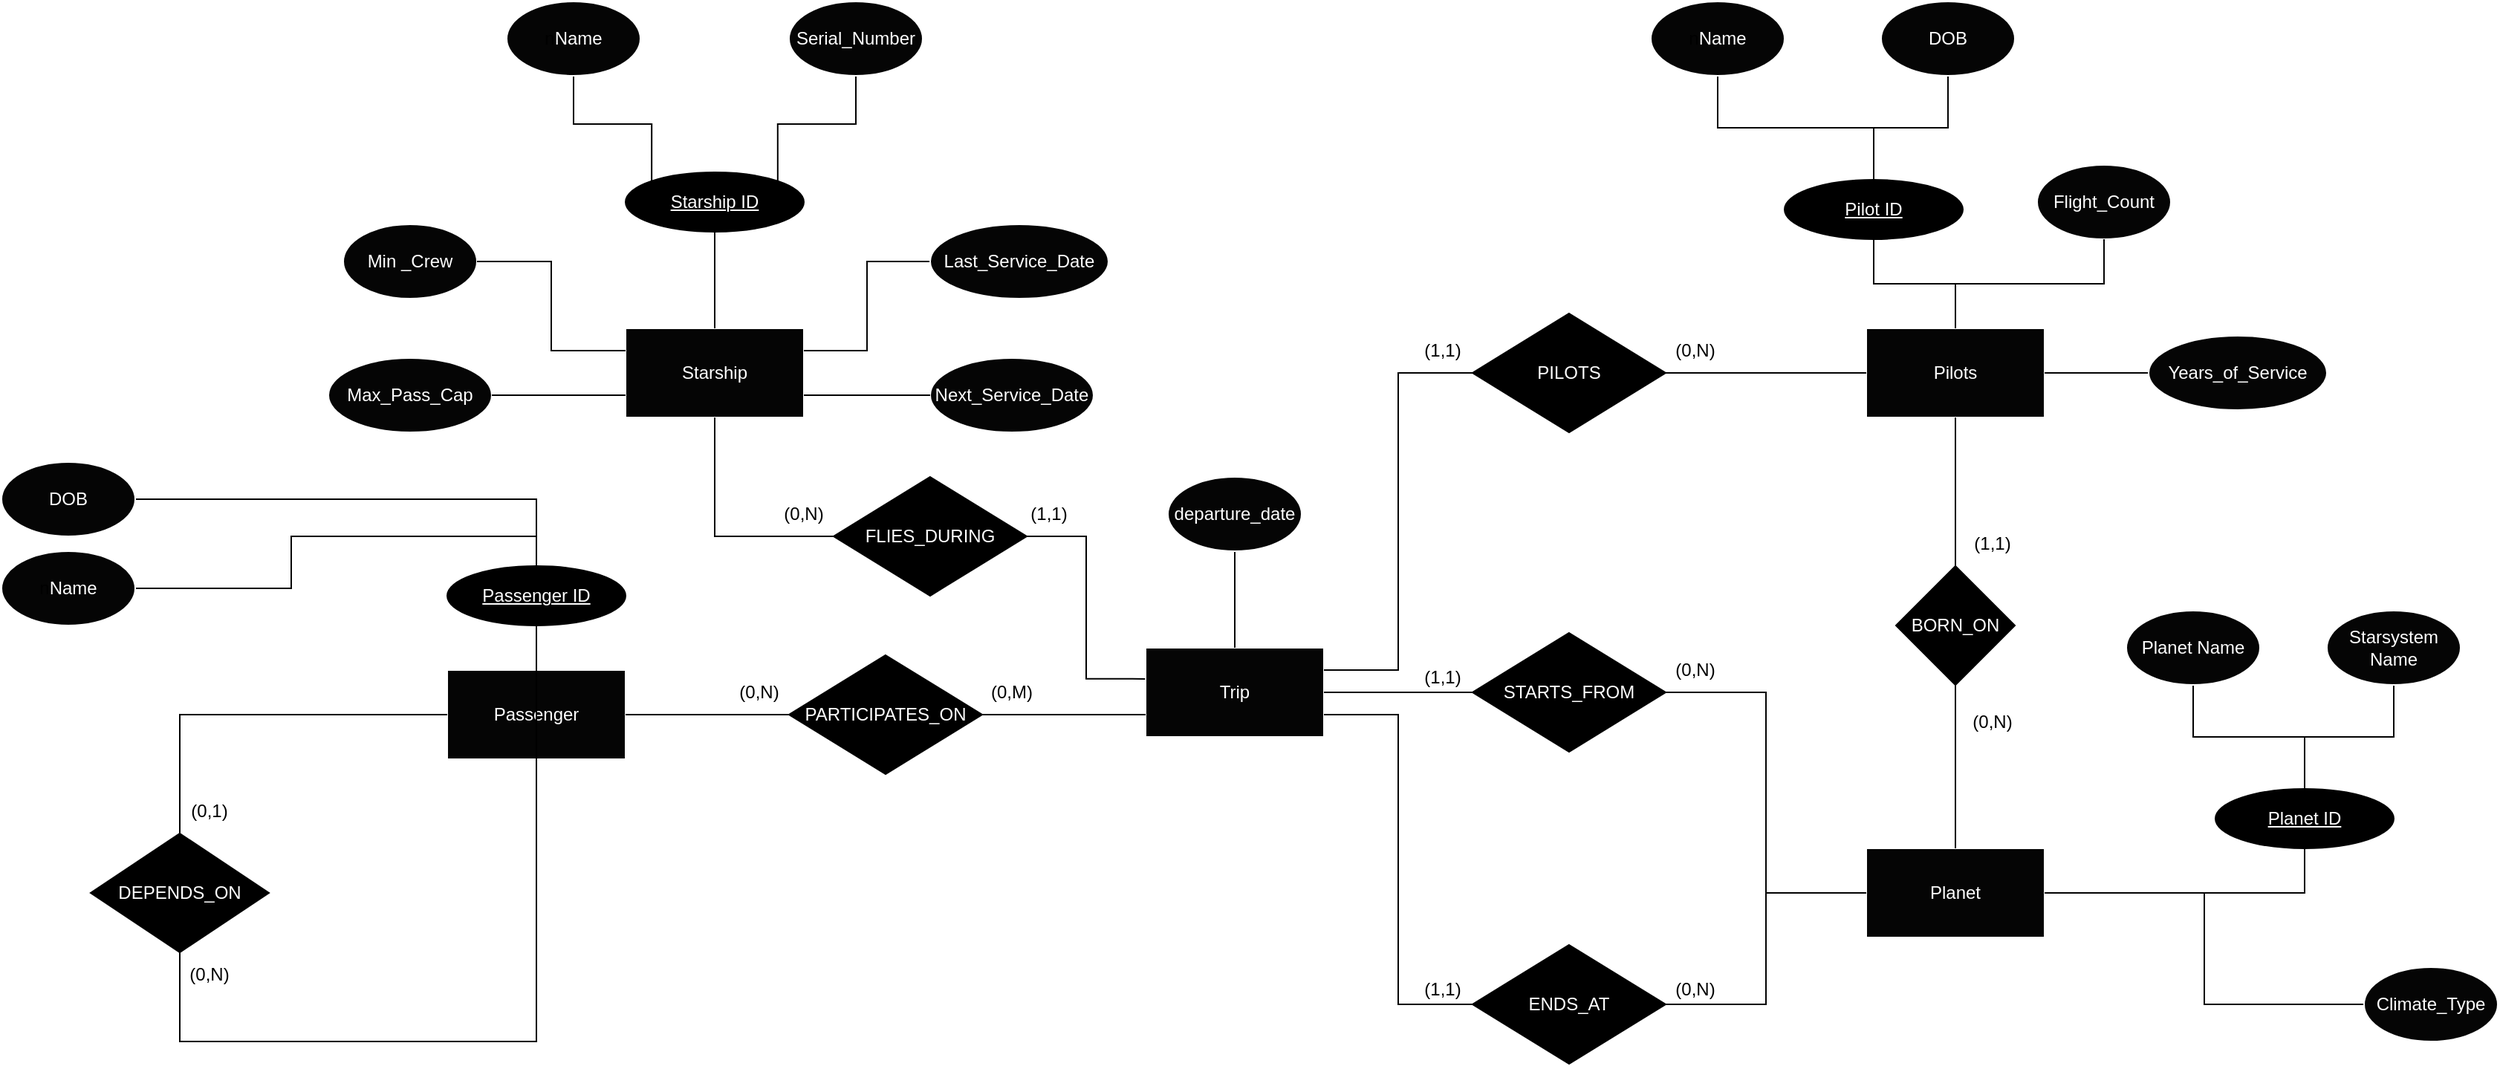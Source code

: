<mxfile version="24.0.1" type="device">
  <diagram name="Page-1" id="fY6mABfYcO_denqcblla">
    <mxGraphModel dx="2441" dy="2459" grid="1" gridSize="10" guides="1" tooltips="1" connect="1" arrows="1" fold="1" page="1" pageScale="1" pageWidth="850" pageHeight="1100" math="0" shadow="0">
      <root>
        <mxCell id="0" />
        <mxCell id="1" parent="0" />
        <mxCell id="xwD3dEw4EKFnF7i4BE73-2" value="&lt;font color=&quot;#ffffff&quot;&gt;Starship&lt;/font&gt;" style="rounded=0;whiteSpace=wrap;html=1;strokeColor=#FFFFFF;fillColor=#050505;" parent="1" vertex="1">
          <mxGeometry x="70" y="120" width="120" height="60" as="geometry" />
        </mxCell>
        <mxCell id="xwD3dEw4EKFnF7i4BE73-6" value="&lt;font color=&quot;#ffffff&quot;&gt;Pilots&lt;/font&gt;" style="rounded=0;whiteSpace=wrap;html=1;strokeColor=#FFFFFF;fillColor=#050505;" parent="1" vertex="1">
          <mxGeometry x="905" y="120" width="120" height="60" as="geometry" />
        </mxCell>
        <mxCell id="xwD3dEw4EKFnF7i4BE73-7" value="&lt;font color=&quot;#ffffff&quot;&gt;Passenger&lt;/font&gt;" style="rounded=0;whiteSpace=wrap;html=1;strokeColor=#FFFFFF;fillColor=#050505;" parent="1" vertex="1">
          <mxGeometry x="-50" y="350" width="120" height="60" as="geometry" />
        </mxCell>
        <mxCell id="xwD3dEw4EKFnF7i4BE73-71" style="edgeStyle=orthogonalEdgeStyle;rounded=0;orthogonalLoop=1;jettySize=auto;html=1;strokeColor=default;align=center;verticalAlign=middle;fontFamily=Helvetica;fontSize=12;fontColor=default;labelBackgroundColor=default;startArrow=none;startFill=0;endArrow=none;endFill=0;entryX=0.5;entryY=1;entryDx=0;entryDy=0;" parent="1" source="xwD3dEw4EKFnF7i4BE73-8" target="_8YY1q-5WaHhXl3wNHEv-16" edge="1">
          <mxGeometry relative="1" as="geometry">
            <mxPoint x="1190" y="480" as="targetPoint" />
          </mxGeometry>
        </mxCell>
        <mxCell id="xwD3dEw4EKFnF7i4BE73-8" value="&lt;font color=&quot;#ffffff&quot;&gt;Planet&lt;/font&gt;" style="rounded=0;whiteSpace=wrap;html=1;strokeColor=#FFFFFF;fillColor=#050505;" parent="1" vertex="1">
          <mxGeometry x="905" y="470" width="120" height="60" as="geometry" />
        </mxCell>
        <mxCell id="xwD3dEw4EKFnF7i4BE73-9" value="&lt;font color=&quot;#ffffff&quot;&gt;&lt;span style=&quot;caret-color: rgb(255, 255, 255);&quot;&gt;Trip&lt;/span&gt;&lt;/font&gt;" style="rounded=0;whiteSpace=wrap;html=1;strokeColor=#FFFFFF;fillColor=#050505;" parent="1" vertex="1">
          <mxGeometry x="420" y="335" width="120" height="60" as="geometry" />
        </mxCell>
        <mxCell id="xwD3dEw4EKFnF7i4BE73-21" style="edgeStyle=orthogonalEdgeStyle;rounded=0;orthogonalLoop=1;jettySize=auto;html=1;strokeColor=default;align=center;verticalAlign=middle;fontFamily=Helvetica;fontSize=12;fontColor=default;labelBackgroundColor=default;startArrow=none;startFill=0;endArrow=none;endFill=0;exitX=0.5;exitY=1;exitDx=0;exitDy=0;entryX=0;entryY=0;entryDx=0;entryDy=0;" parent="1" source="xwD3dEw4EKFnF7i4BE73-14" target="_8YY1q-5WaHhXl3wNHEv-3" edge="1">
          <mxGeometry relative="1" as="geometry">
            <mxPoint x="60" y="-30" as="sourcePoint" />
            <mxPoint x="90" y="45" as="targetPoint" />
          </mxGeometry>
        </mxCell>
        <mxCell id="xwD3dEw4EKFnF7i4BE73-14" value="n&lt;font color=&quot;#ffffff&quot;&gt;Name&lt;/font&gt;" style="ellipse;whiteSpace=wrap;html=1;rounded=0;strokeColor=#FFFFFF;align=center;verticalAlign=middle;fontFamily=Helvetica;fontSize=12;fontColor=default;fillColor=#050505;" parent="1" vertex="1">
          <mxGeometry x="-10" y="-100" width="90" height="50" as="geometry" />
        </mxCell>
        <mxCell id="xwD3dEw4EKFnF7i4BE73-20" style="edgeStyle=orthogonalEdgeStyle;rounded=0;orthogonalLoop=1;jettySize=auto;html=1;exitX=0.5;exitY=1;exitDx=0;exitDy=0;entryX=1;entryY=0;entryDx=0;entryDy=0;fontFamily=Helvetica;fontSize=12;fontColor=default;startArrow=none;startFill=0;endArrow=none;endFill=0;" parent="1" source="xwD3dEw4EKFnF7i4BE73-15" target="_8YY1q-5WaHhXl3wNHEv-3" edge="1">
          <mxGeometry relative="1" as="geometry">
            <mxPoint x="90" y="-10" as="targetPoint" />
          </mxGeometry>
        </mxCell>
        <mxCell id="xwD3dEw4EKFnF7i4BE73-15" value="&lt;font color=&quot;#ffffff&quot;&gt;Serial_Number&lt;/font&gt;" style="ellipse;whiteSpace=wrap;html=1;rounded=0;strokeColor=#FFFFFF;align=center;verticalAlign=middle;fontFamily=Helvetica;fontSize=12;fontColor=default;fillColor=#050505;" parent="1" vertex="1">
          <mxGeometry x="180" y="-100" width="90" height="50" as="geometry" />
        </mxCell>
        <mxCell id="xwD3dEw4EKFnF7i4BE73-22" style="edgeStyle=orthogonalEdgeStyle;rounded=0;orthogonalLoop=1;jettySize=auto;html=1;entryX=0.5;entryY=0;entryDx=0;entryDy=0;strokeColor=default;align=center;verticalAlign=middle;fontFamily=Helvetica;fontSize=12;fontColor=default;labelBackgroundColor=default;startArrow=none;startFill=0;endArrow=none;endFill=0;exitX=0.5;exitY=1;exitDx=0;exitDy=0;" parent="1" source="_8YY1q-5WaHhXl3wNHEv-3" target="xwD3dEw4EKFnF7i4BE73-2" edge="1">
          <mxGeometry relative="1" as="geometry">
            <mxPoint x="90" y="50" as="sourcePoint" />
          </mxGeometry>
        </mxCell>
        <mxCell id="xwD3dEw4EKFnF7i4BE73-23" value="&lt;font color=&quot;#ffffff&quot;&gt;Min _Crew&lt;/font&gt;" style="ellipse;whiteSpace=wrap;html=1;rounded=0;strokeColor=#FFFFFF;align=center;verticalAlign=middle;fontFamily=Helvetica;fontSize=12;fontColor=default;fillColor=#050505;" parent="1" vertex="1">
          <mxGeometry x="-120" y="50" width="90" height="50" as="geometry" />
        </mxCell>
        <mxCell id="xwD3dEw4EKFnF7i4BE73-25" value="&lt;font color=&quot;#ffffff&quot;&gt;Max_Pass_Cap&lt;/font&gt;" style="ellipse;whiteSpace=wrap;html=1;rounded=0;strokeColor=#FFFFFF;align=center;verticalAlign=middle;fontFamily=Helvetica;fontSize=12;fontColor=default;fillColor=#050505;" parent="1" vertex="1">
          <mxGeometry x="-130" y="140" width="110" height="50" as="geometry" />
        </mxCell>
        <mxCell id="xwD3dEw4EKFnF7i4BE73-29" style="edgeStyle=orthogonalEdgeStyle;rounded=0;orthogonalLoop=1;jettySize=auto;html=1;entryX=1;entryY=0.25;entryDx=0;entryDy=0;strokeColor=default;align=center;verticalAlign=middle;fontFamily=Helvetica;fontSize=12;fontColor=default;labelBackgroundColor=default;startArrow=none;startFill=0;endArrow=none;endFill=0;" parent="1" source="xwD3dEw4EKFnF7i4BE73-28" target="xwD3dEw4EKFnF7i4BE73-2" edge="1">
          <mxGeometry relative="1" as="geometry" />
        </mxCell>
        <mxCell id="xwD3dEw4EKFnF7i4BE73-28" value="&lt;font color=&quot;#ffffff&quot;&gt;Last_Service_Date&lt;/font&gt;" style="ellipse;whiteSpace=wrap;html=1;rounded=0;strokeColor=#FFFFFF;align=center;verticalAlign=middle;fontFamily=Helvetica;fontSize=12;fontColor=default;fillColor=#050505;" parent="1" vertex="1">
          <mxGeometry x="275" y="50" width="120" height="50" as="geometry" />
        </mxCell>
        <mxCell id="xwD3dEw4EKFnF7i4BE73-30" value="&lt;font color=&quot;#ffffff&quot;&gt;Next_Service_Date&lt;/font&gt;" style="ellipse;whiteSpace=wrap;html=1;rounded=0;strokeColor=#FFFFFF;align=center;verticalAlign=middle;fontFamily=Helvetica;fontSize=12;fontColor=default;fillColor=#050505;" parent="1" vertex="1">
          <mxGeometry x="275" y="140" width="110" height="50" as="geometry" />
        </mxCell>
        <mxCell id="xwD3dEw4EKFnF7i4BE73-41" style="edgeStyle=orthogonalEdgeStyle;rounded=0;orthogonalLoop=1;jettySize=auto;html=1;entryX=1;entryY=0.5;entryDx=0;entryDy=0;strokeColor=default;align=center;verticalAlign=middle;fontFamily=Helvetica;fontSize=12;fontColor=default;labelBackgroundColor=default;startArrow=none;startFill=0;endArrow=none;endFill=0;" parent="1" source="xwD3dEw4EKFnF7i4BE73-40" target="xwD3dEw4EKFnF7i4BE73-6" edge="1">
          <mxGeometry relative="1" as="geometry" />
        </mxCell>
        <mxCell id="xwD3dEw4EKFnF7i4BE73-40" value="&lt;font color=&quot;#ffffff&quot;&gt;&lt;span style=&quot;caret-color: rgb(255, 255, 255);&quot;&gt;Years_of_Service&lt;/span&gt;&lt;/font&gt;" style="ellipse;whiteSpace=wrap;html=1;rounded=0;strokeColor=#FFFFFF;align=center;verticalAlign=middle;fontFamily=Helvetica;fontSize=12;fontColor=default;fillColor=#050505;" parent="1" vertex="1">
          <mxGeometry x="1095" y="125" width="120" height="50" as="geometry" />
        </mxCell>
        <mxCell id="xwD3dEw4EKFnF7i4BE73-43" value="&lt;font color=&quot;#ffffff&quot;&gt;&lt;span style=&quot;caret-color: rgb(255, 255, 255);&quot;&gt;Flight_Count&lt;/span&gt;&lt;/font&gt;" style="ellipse;whiteSpace=wrap;html=1;rounded=0;strokeColor=#FFFFFF;align=center;verticalAlign=middle;fontFamily=Helvetica;fontSize=12;fontColor=default;fillColor=#050505;" parent="1" vertex="1">
          <mxGeometry x="1020" y="10" width="90" height="50" as="geometry" />
        </mxCell>
        <mxCell id="xwD3dEw4EKFnF7i4BE73-45" style="edgeStyle=orthogonalEdgeStyle;rounded=0;orthogonalLoop=1;jettySize=auto;html=1;strokeColor=default;align=center;verticalAlign=middle;fontFamily=Helvetica;fontSize=12;fontColor=default;labelBackgroundColor=default;startArrow=none;startFill=0;endArrow=none;endFill=0;entryX=0.5;entryY=0;entryDx=0;entryDy=0;" parent="1" source="xwD3dEw4EKFnF7i4BE73-46" target="_8YY1q-5WaHhXl3wNHEv-9" edge="1">
          <mxGeometry relative="1" as="geometry">
            <mxPoint x="900" y="-10" as="targetPoint" />
          </mxGeometry>
        </mxCell>
        <mxCell id="xwD3dEw4EKFnF7i4BE73-46" value="n&lt;font color=&quot;#ffffff&quot;&gt;Name&lt;/font&gt;" style="ellipse;whiteSpace=wrap;html=1;rounded=0;strokeColor=#FFFFFF;align=center;verticalAlign=middle;fontFamily=Helvetica;fontSize=12;fontColor=default;fillColor=#050505;" parent="1" vertex="1">
          <mxGeometry x="760" y="-100" width="90" height="50" as="geometry" />
        </mxCell>
        <mxCell id="xwD3dEw4EKFnF7i4BE73-47" style="edgeStyle=orthogonalEdgeStyle;rounded=0;orthogonalLoop=1;jettySize=auto;html=1;exitX=0.5;exitY=1;exitDx=0;exitDy=0;entryX=0.5;entryY=0;entryDx=0;entryDy=0;fontFamily=Helvetica;fontSize=12;fontColor=default;startArrow=none;startFill=0;endArrow=none;endFill=0;" parent="1" source="xwD3dEw4EKFnF7i4BE73-48" target="_8YY1q-5WaHhXl3wNHEv-9" edge="1">
          <mxGeometry relative="1" as="geometry">
            <mxPoint x="900" y="-10" as="targetPoint" />
          </mxGeometry>
        </mxCell>
        <mxCell id="xwD3dEw4EKFnF7i4BE73-48" value="&lt;font color=&quot;#ffffff&quot;&gt;DOB&lt;/font&gt;" style="ellipse;whiteSpace=wrap;html=1;rounded=0;strokeColor=#FFFFFF;align=center;verticalAlign=middle;fontFamily=Helvetica;fontSize=12;fontColor=default;fillColor=#050505;" parent="1" vertex="1">
          <mxGeometry x="915" y="-100" width="90" height="50" as="geometry" />
        </mxCell>
        <mxCell id="xwD3dEw4EKFnF7i4BE73-49" style="edgeStyle=orthogonalEdgeStyle;rounded=0;orthogonalLoop=1;jettySize=auto;html=1;entryX=0.5;entryY=0;entryDx=0;entryDy=0;strokeColor=default;align=center;verticalAlign=middle;fontFamily=Helvetica;fontSize=12;fontColor=default;labelBackgroundColor=default;startArrow=none;startFill=0;endArrow=none;endFill=0;exitX=0.5;exitY=1;exitDx=0;exitDy=0;" parent="1" source="_8YY1q-5WaHhXl3wNHEv-9" edge="1" target="xwD3dEw4EKFnF7i4BE73-6">
          <mxGeometry relative="1" as="geometry">
            <mxPoint x="940" y="120" as="targetPoint" />
            <mxPoint x="900" y="50" as="sourcePoint" />
          </mxGeometry>
        </mxCell>
        <mxCell id="xwD3dEw4EKFnF7i4BE73-55" style="edgeStyle=orthogonalEdgeStyle;rounded=0;orthogonalLoop=1;jettySize=auto;html=1;strokeColor=default;align=center;verticalAlign=middle;fontFamily=Helvetica;fontSize=12;fontColor=default;labelBackgroundColor=default;startArrow=none;startFill=0;endArrow=none;endFill=0;entryX=0.5;entryY=0;entryDx=0;entryDy=0;" parent="1" source="xwD3dEw4EKFnF7i4BE73-56" target="_8YY1q-5WaHhXl3wNHEv-4" edge="1">
          <mxGeometry relative="1" as="geometry">
            <mxPoint x="-160" y="410" as="targetPoint" />
          </mxGeometry>
        </mxCell>
        <mxCell id="xwD3dEw4EKFnF7i4BE73-56" value="n&lt;font color=&quot;#ffffff&quot;&gt;Name&lt;/font&gt;" style="ellipse;whiteSpace=wrap;html=1;rounded=0;strokeColor=#FFFFFF;align=center;verticalAlign=middle;fontFamily=Helvetica;fontSize=12;fontColor=default;fillColor=#050505;" parent="1" vertex="1">
          <mxGeometry x="-350" y="270" width="90" height="50" as="geometry" />
        </mxCell>
        <mxCell id="xwD3dEw4EKFnF7i4BE73-57" style="edgeStyle=orthogonalEdgeStyle;rounded=0;orthogonalLoop=1;jettySize=auto;html=1;exitX=1;exitY=0.5;exitDx=0;exitDy=0;entryX=0.5;entryY=0;entryDx=0;entryDy=0;fontFamily=Helvetica;fontSize=12;fontColor=default;startArrow=none;startFill=0;endArrow=none;endFill=0;" parent="1" source="xwD3dEw4EKFnF7i4BE73-58" target="_8YY1q-5WaHhXl3wNHEv-4" edge="1">
          <mxGeometry relative="1" as="geometry">
            <mxPoint x="-160" y="410" as="targetPoint" />
          </mxGeometry>
        </mxCell>
        <mxCell id="xwD3dEw4EKFnF7i4BE73-58" value="&lt;font color=&quot;#ffffff&quot;&gt;DOB&lt;/font&gt;" style="ellipse;whiteSpace=wrap;html=1;rounded=0;strokeColor=#FFFFFF;align=center;verticalAlign=middle;fontFamily=Helvetica;fontSize=12;fontColor=default;fillColor=#050505;" parent="1" vertex="1">
          <mxGeometry x="-350" y="210" width="90" height="50" as="geometry" />
        </mxCell>
        <mxCell id="xwD3dEw4EKFnF7i4BE73-59" style="edgeStyle=orthogonalEdgeStyle;rounded=0;orthogonalLoop=1;jettySize=auto;html=1;strokeColor=default;align=center;verticalAlign=middle;fontFamily=Helvetica;fontSize=12;fontColor=default;labelBackgroundColor=default;startArrow=none;startFill=0;endArrow=none;endFill=0;exitX=0.5;exitY=1;exitDx=0;exitDy=0;entryX=0.5;entryY=0;entryDx=0;entryDy=0;" parent="1" source="_8YY1q-5WaHhXl3wNHEv-4" target="xwD3dEw4EKFnF7i4BE73-7" edge="1">
          <mxGeometry relative="1" as="geometry">
            <mxPoint x="20" y="420" as="targetPoint" />
            <Array as="points">
              <mxPoint x="10" y="420" />
              <mxPoint x="10" y="420" />
            </Array>
            <mxPoint x="-150" y="460" as="sourcePoint" />
          </mxGeometry>
        </mxCell>
        <mxCell id="xwD3dEw4EKFnF7i4BE73-65" style="edgeStyle=orthogonalEdgeStyle;rounded=0;orthogonalLoop=1;jettySize=auto;html=1;strokeColor=default;align=center;verticalAlign=middle;fontFamily=Helvetica;fontSize=12;fontColor=default;labelBackgroundColor=default;startArrow=none;startFill=0;endArrow=none;endFill=0;entryX=0.5;entryY=0;entryDx=0;entryDy=0;" parent="1" source="xwD3dEw4EKFnF7i4BE73-66" target="_8YY1q-5WaHhXl3wNHEv-16" edge="1">
          <mxGeometry relative="1" as="geometry">
            <mxPoint x="1270" y="430" as="targetPoint" />
          </mxGeometry>
        </mxCell>
        <mxCell id="xwD3dEw4EKFnF7i4BE73-66" value="Planet Name" style="ellipse;whiteSpace=wrap;html=1;rounded=0;strokeColor=#FFFFFF;align=center;verticalAlign=middle;fontFamily=Helvetica;fontSize=12;fontColor=#FFFFFF;fillColor=#050505;" parent="1" vertex="1">
          <mxGeometry x="1080" y="310" width="90" height="50" as="geometry" />
        </mxCell>
        <mxCell id="xwD3dEw4EKFnF7i4BE73-67" style="edgeStyle=orthogonalEdgeStyle;rounded=0;orthogonalLoop=1;jettySize=auto;html=1;exitX=0.5;exitY=1;exitDx=0;exitDy=0;entryX=0.5;entryY=0;entryDx=0;entryDy=0;fontFamily=Helvetica;fontSize=12;fontColor=default;startArrow=none;startFill=0;endArrow=none;endFill=0;" parent="1" source="xwD3dEw4EKFnF7i4BE73-68" target="_8YY1q-5WaHhXl3wNHEv-16" edge="1">
          <mxGeometry relative="1" as="geometry">
            <mxPoint x="1190" y="420" as="targetPoint" />
          </mxGeometry>
        </mxCell>
        <mxCell id="xwD3dEw4EKFnF7i4BE73-68" value="&lt;font color=&quot;#ffffff&quot;&gt;Starsystem Name&lt;/font&gt;" style="ellipse;whiteSpace=wrap;html=1;rounded=0;strokeColor=#FFFFFF;align=center;verticalAlign=middle;fontFamily=Helvetica;fontSize=12;fontColor=default;fillColor=#050505;" parent="1" vertex="1">
          <mxGeometry x="1215" y="310" width="90" height="50" as="geometry" />
        </mxCell>
        <mxCell id="xwD3dEw4EKFnF7i4BE73-88" style="edgeStyle=orthogonalEdgeStyle;rounded=0;orthogonalLoop=1;jettySize=auto;html=1;entryX=1;entryY=0.5;entryDx=0;entryDy=0;strokeColor=default;align=center;verticalAlign=middle;fontFamily=Helvetica;fontSize=12;fontColor=default;labelBackgroundColor=default;startArrow=none;startFill=0;endArrow=none;endFill=0;" parent="1" source="xwD3dEw4EKFnF7i4BE73-72" target="xwD3dEw4EKFnF7i4BE73-8" edge="1">
          <mxGeometry relative="1" as="geometry" />
        </mxCell>
        <mxCell id="xwD3dEw4EKFnF7i4BE73-72" value="&lt;font color=&quot;#ffffff&quot;&gt;Climate_Type&lt;/font&gt;" style="ellipse;whiteSpace=wrap;html=1;rounded=0;strokeColor=#FFFFFF;align=center;verticalAlign=middle;fontFamily=Helvetica;fontSize=12;fontColor=default;fillColor=#050505;" parent="1" vertex="1">
          <mxGeometry x="1240" y="550" width="90" height="50" as="geometry" />
        </mxCell>
        <mxCell id="_8YY1q-5WaHhXl3wNHEv-3" value="&lt;u&gt;Starship ID&lt;/u&gt;" style="ellipse;whiteSpace=wrap;html=1;fillColor=#000000;fontColor=#FFFFFF;" vertex="1" parent="1">
          <mxGeometry x="70" y="15" width="120" height="40" as="geometry" />
        </mxCell>
        <mxCell id="_8YY1q-5WaHhXl3wNHEv-4" value="&lt;u&gt;Passenger ID&lt;/u&gt;" style="ellipse;whiteSpace=wrap;html=1;fillColor=#000000;fontColor=#FFFFFF;" vertex="1" parent="1">
          <mxGeometry x="-50" y="280" width="120" height="40" as="geometry" />
        </mxCell>
        <mxCell id="_8YY1q-5WaHhXl3wNHEv-6" value="DEPENDS_ON" style="rhombus;whiteSpace=wrap;html=1;fontColor=#FFFFFF;fillColor=#000000;" vertex="1" parent="1">
          <mxGeometry x="-290" y="460" width="120" height="80" as="geometry" />
        </mxCell>
        <mxCell id="_8YY1q-5WaHhXl3wNHEv-7" value="" style="endArrow=none;html=1;rounded=0;edgeStyle=orthogonalEdgeStyle;exitX=0.5;exitY=0;exitDx=0;exitDy=0;entryX=0;entryY=0.5;entryDx=0;entryDy=0;" edge="1" parent="1" source="_8YY1q-5WaHhXl3wNHEv-6" target="xwD3dEw4EKFnF7i4BE73-7">
          <mxGeometry width="50" height="50" relative="1" as="geometry">
            <mxPoint x="130" y="630" as="sourcePoint" />
            <mxPoint x="110" y="510" as="targetPoint" />
            <Array as="points">
              <mxPoint x="-230" y="380" />
            </Array>
          </mxGeometry>
        </mxCell>
        <mxCell id="_8YY1q-5WaHhXl3wNHEv-8" value="" style="endArrow=none;html=1;rounded=0;edgeStyle=orthogonalEdgeStyle;exitX=0.5;exitY=1;exitDx=0;exitDy=0;" edge="1" parent="1" source="_8YY1q-5WaHhXl3wNHEv-6">
          <mxGeometry width="50" height="50" relative="1" as="geometry">
            <mxPoint x="130" y="630" as="sourcePoint" />
            <mxPoint x="10" y="420" as="targetPoint" />
            <Array as="points">
              <mxPoint x="-230" y="600" />
              <mxPoint x="10" y="600" />
            </Array>
          </mxGeometry>
        </mxCell>
        <mxCell id="_8YY1q-5WaHhXl3wNHEv-9" value="&lt;u&gt;Pilot ID&lt;/u&gt;" style="ellipse;whiteSpace=wrap;html=1;fontColor=#FFFFFF;fillColor=#000000;" vertex="1" parent="1">
          <mxGeometry x="850" y="20" width="120" height="40" as="geometry" />
        </mxCell>
        <mxCell id="_8YY1q-5WaHhXl3wNHEv-11" value="" style="endArrow=none;html=1;rounded=0;entryX=0.5;entryY=1;entryDx=0;entryDy=0;exitX=0.5;exitY=0;exitDx=0;exitDy=0;edgeStyle=orthogonalEdgeStyle;" edge="1" parent="1" source="xwD3dEw4EKFnF7i4BE73-6" target="xwD3dEw4EKFnF7i4BE73-43">
          <mxGeometry width="50" height="50" relative="1" as="geometry">
            <mxPoint x="710" y="380" as="sourcePoint" />
            <mxPoint x="760" y="330" as="targetPoint" />
          </mxGeometry>
        </mxCell>
        <mxCell id="_8YY1q-5WaHhXl3wNHEv-12" value="&lt;font color=&quot;#ffffff&quot;&gt;BORN_ON&lt;/font&gt;" style="rhombus;whiteSpace=wrap;html=1;fillColor=#000000;" vertex="1" parent="1">
          <mxGeometry x="925" y="280" width="80" height="80" as="geometry" />
        </mxCell>
        <mxCell id="_8YY1q-5WaHhXl3wNHEv-13" value="" style="endArrow=none;html=1;rounded=0;entryX=0.5;entryY=1;entryDx=0;entryDy=0;exitX=0.5;exitY=0;exitDx=0;exitDy=0;edgeStyle=orthogonalEdgeStyle;" edge="1" parent="1" source="_8YY1q-5WaHhXl3wNHEv-12" target="xwD3dEw4EKFnF7i4BE73-6">
          <mxGeometry width="50" height="50" relative="1" as="geometry">
            <mxPoint x="860" y="380" as="sourcePoint" />
            <mxPoint x="910" y="330" as="targetPoint" />
          </mxGeometry>
        </mxCell>
        <mxCell id="_8YY1q-5WaHhXl3wNHEv-15" value="" style="endArrow=none;html=1;rounded=0;entryX=0.5;entryY=1;entryDx=0;entryDy=0;exitX=0.5;exitY=0;exitDx=0;exitDy=0;edgeStyle=orthogonalEdgeStyle;" edge="1" parent="1" source="xwD3dEw4EKFnF7i4BE73-8" target="_8YY1q-5WaHhXl3wNHEv-12">
          <mxGeometry width="50" height="50" relative="1" as="geometry">
            <mxPoint x="860" y="380" as="sourcePoint" />
            <mxPoint x="910" y="330" as="targetPoint" />
          </mxGeometry>
        </mxCell>
        <mxCell id="_8YY1q-5WaHhXl3wNHEv-16" value="Planet ID" style="ellipse;whiteSpace=wrap;html=1;fillColor=#000000;fontColor=#FFFFFF;fontStyle=4" vertex="1" parent="1">
          <mxGeometry x="1140" y="430" width="120" height="40" as="geometry" />
        </mxCell>
        <mxCell id="_8YY1q-5WaHhXl3wNHEv-20" value="STARTS_FROM" style="rhombus;whiteSpace=wrap;html=1;fillColor=#000000;fontColor=#FFFFFF;" vertex="1" parent="1">
          <mxGeometry x="640" y="325" width="130" height="80" as="geometry" />
        </mxCell>
        <mxCell id="_8YY1q-5WaHhXl3wNHEv-21" value="ENDS_AT" style="rhombus;whiteSpace=wrap;html=1;fillColor=#000000;fontColor=#FFFFFF;" vertex="1" parent="1">
          <mxGeometry x="640" y="535" width="130" height="80" as="geometry" />
        </mxCell>
        <mxCell id="_8YY1q-5WaHhXl3wNHEv-22" value="" style="endArrow=none;html=1;rounded=0;entryX=0;entryY=0.5;entryDx=0;entryDy=0;exitX=1;exitY=0.5;exitDx=0;exitDy=0;edgeStyle=orthogonalEdgeStyle;" edge="1" parent="1" source="xwD3dEw4EKFnF7i4BE73-9" target="_8YY1q-5WaHhXl3wNHEv-20">
          <mxGeometry width="50" height="50" relative="1" as="geometry">
            <mxPoint x="270" y="290" as="sourcePoint" />
            <mxPoint x="320" y="240" as="targetPoint" />
          </mxGeometry>
        </mxCell>
        <mxCell id="_8YY1q-5WaHhXl3wNHEv-23" value="" style="endArrow=none;html=1;rounded=0;entryX=0;entryY=0.5;entryDx=0;entryDy=0;exitX=1;exitY=0.5;exitDx=0;exitDy=0;edgeStyle=orthogonalEdgeStyle;" edge="1" parent="1" source="_8YY1q-5WaHhXl3wNHEv-20" target="xwD3dEw4EKFnF7i4BE73-8">
          <mxGeometry width="50" height="50" relative="1" as="geometry">
            <mxPoint x="460" y="290" as="sourcePoint" />
            <mxPoint x="510" y="240" as="targetPoint" />
          </mxGeometry>
        </mxCell>
        <mxCell id="_8YY1q-5WaHhXl3wNHEv-24" value="" style="endArrow=none;html=1;rounded=0;entryX=0;entryY=0.5;entryDx=0;entryDy=0;exitX=1;exitY=0.5;exitDx=0;exitDy=0;edgeStyle=orthogonalEdgeStyle;" edge="1" parent="1" source="_8YY1q-5WaHhXl3wNHEv-21" target="xwD3dEw4EKFnF7i4BE73-8">
          <mxGeometry width="50" height="50" relative="1" as="geometry">
            <mxPoint x="460" y="290" as="sourcePoint" />
            <mxPoint x="510" y="240" as="targetPoint" />
          </mxGeometry>
        </mxCell>
        <mxCell id="_8YY1q-5WaHhXl3wNHEv-25" value="" style="endArrow=none;html=1;rounded=0;entryX=1;entryY=0.75;entryDx=0;entryDy=0;exitX=0;exitY=0.5;exitDx=0;exitDy=0;edgeStyle=orthogonalEdgeStyle;" edge="1" parent="1" source="_8YY1q-5WaHhXl3wNHEv-21" target="xwD3dEw4EKFnF7i4BE73-9">
          <mxGeometry width="50" height="50" relative="1" as="geometry">
            <mxPoint x="270" y="290" as="sourcePoint" />
            <mxPoint x="320" y="240" as="targetPoint" />
          </mxGeometry>
        </mxCell>
        <mxCell id="_8YY1q-5WaHhXl3wNHEv-26" value="" style="endArrow=none;html=1;rounded=0;entryX=0.5;entryY=0;entryDx=0;entryDy=0;exitX=0.5;exitY=1;exitDx=0;exitDy=0;edgeStyle=orthogonalEdgeStyle;" edge="1" parent="1" source="_8YY1q-5WaHhXl3wNHEv-27" target="xwD3dEw4EKFnF7i4BE73-9">
          <mxGeometry width="50" height="50" relative="1" as="geometry">
            <mxPoint x="460" y="160" as="sourcePoint" />
            <mxPoint x="590" y="240" as="targetPoint" />
          </mxGeometry>
        </mxCell>
        <mxCell id="_8YY1q-5WaHhXl3wNHEv-27" value="&lt;font color=&quot;#ffffff&quot;&gt;departure_date&lt;/font&gt;" style="ellipse;whiteSpace=wrap;html=1;rounded=0;strokeColor=#FFFFFF;align=center;verticalAlign=middle;fontFamily=Helvetica;fontSize=12;fontColor=default;fillColor=#050505;" vertex="1" parent="1">
          <mxGeometry x="435" y="220" width="90" height="50" as="geometry" />
        </mxCell>
        <mxCell id="_8YY1q-5WaHhXl3wNHEv-29" value="PARTICIPATES_ON" style="rhombus;whiteSpace=wrap;html=1;fillColor=#000000;fontColor=#FFFFFF;" vertex="1" parent="1">
          <mxGeometry x="180" y="340" width="130" height="80" as="geometry" />
        </mxCell>
        <mxCell id="_8YY1q-5WaHhXl3wNHEv-30" value="" style="endArrow=none;html=1;rounded=0;entryX=0;entryY=0.75;entryDx=0;entryDy=0;exitX=1;exitY=0.5;exitDx=0;exitDy=0;edgeStyle=orthogonalEdgeStyle;" edge="1" parent="1" source="_8YY1q-5WaHhXl3wNHEv-29" target="xwD3dEw4EKFnF7i4BE73-9">
          <mxGeometry width="50" height="50" relative="1" as="geometry">
            <mxPoint x="270" y="270" as="sourcePoint" />
            <mxPoint x="320" y="220" as="targetPoint" />
          </mxGeometry>
        </mxCell>
        <mxCell id="_8YY1q-5WaHhXl3wNHEv-31" value="" style="endArrow=none;html=1;rounded=0;exitX=0;exitY=0.5;exitDx=0;exitDy=0;entryX=1;entryY=0.5;entryDx=0;entryDy=0;edgeStyle=orthogonalEdgeStyle;" edge="1" parent="1" source="_8YY1q-5WaHhXl3wNHEv-29" target="xwD3dEw4EKFnF7i4BE73-7">
          <mxGeometry width="50" height="50" relative="1" as="geometry">
            <mxPoint x="270" y="270" as="sourcePoint" />
            <mxPoint x="320" y="220" as="targetPoint" />
          </mxGeometry>
        </mxCell>
        <mxCell id="_8YY1q-5WaHhXl3wNHEv-33" value="PILOTS" style="rhombus;whiteSpace=wrap;html=1;fillColor=#000000;fontColor=#FFFFFF;" vertex="1" parent="1">
          <mxGeometry x="640" y="110" width="130" height="80" as="geometry" />
        </mxCell>
        <mxCell id="_8YY1q-5WaHhXl3wNHEv-34" value="" style="endArrow=none;html=1;rounded=0;entryX=0;entryY=0.5;entryDx=0;entryDy=0;exitX=1;exitY=0.25;exitDx=0;exitDy=0;edgeStyle=orthogonalEdgeStyle;" edge="1" parent="1" source="xwD3dEw4EKFnF7i4BE73-9" target="_8YY1q-5WaHhXl3wNHEv-33">
          <mxGeometry width="50" height="50" relative="1" as="geometry">
            <mxPoint x="570" y="270" as="sourcePoint" />
            <mxPoint x="620" y="220" as="targetPoint" />
          </mxGeometry>
        </mxCell>
        <mxCell id="_8YY1q-5WaHhXl3wNHEv-35" value="" style="endArrow=none;html=1;rounded=0;entryX=0;entryY=0.5;entryDx=0;entryDy=0;exitX=1;exitY=0.5;exitDx=0;exitDy=0;edgeStyle=orthogonalEdgeStyle;" edge="1" parent="1" source="_8YY1q-5WaHhXl3wNHEv-33" target="xwD3dEw4EKFnF7i4BE73-6">
          <mxGeometry width="50" height="50" relative="1" as="geometry">
            <mxPoint x="570" y="270" as="sourcePoint" />
            <mxPoint x="620" y="220" as="targetPoint" />
          </mxGeometry>
        </mxCell>
        <mxCell id="_8YY1q-5WaHhXl3wNHEv-37" value="FLIES_DURING" style="rhombus;whiteSpace=wrap;html=1;fillColor=#000000;fontColor=#FFFFFF;" vertex="1" parent="1">
          <mxGeometry x="210" y="220" width="130" height="80" as="geometry" />
        </mxCell>
        <mxCell id="_8YY1q-5WaHhXl3wNHEv-38" value="" style="endArrow=none;html=1;rounded=0;entryX=-0.003;entryY=0.349;entryDx=0;entryDy=0;exitX=1;exitY=0.5;exitDx=0;exitDy=0;edgeStyle=orthogonalEdgeStyle;entryPerimeter=0;" edge="1" parent="1" source="_8YY1q-5WaHhXl3wNHEv-37" target="xwD3dEw4EKFnF7i4BE73-9">
          <mxGeometry width="50" height="50" relative="1" as="geometry">
            <mxPoint x="320" y="270" as="sourcePoint" />
            <mxPoint x="370" y="220" as="targetPoint" />
          </mxGeometry>
        </mxCell>
        <mxCell id="_8YY1q-5WaHhXl3wNHEv-39" value="" style="endArrow=none;html=1;rounded=0;entryX=0.5;entryY=1;entryDx=0;entryDy=0;exitX=0;exitY=0.5;exitDx=0;exitDy=0;edgeStyle=orthogonalEdgeStyle;" edge="1" parent="1" source="_8YY1q-5WaHhXl3wNHEv-37" target="xwD3dEw4EKFnF7i4BE73-2">
          <mxGeometry width="50" height="50" relative="1" as="geometry">
            <mxPoint x="320" y="270" as="sourcePoint" />
            <mxPoint x="370" y="220" as="targetPoint" />
          </mxGeometry>
        </mxCell>
        <mxCell id="_8YY1q-5WaHhXl3wNHEv-40" value="(0,N)" style="text;html=1;align=center;verticalAlign=middle;whiteSpace=wrap;rounded=0;" vertex="1" parent="1">
          <mxGeometry x="160" y="230" width="60" height="30" as="geometry" />
        </mxCell>
        <mxCell id="_8YY1q-5WaHhXl3wNHEv-41" value="(1,1)" style="text;html=1;align=center;verticalAlign=middle;whiteSpace=wrap;rounded=0;" vertex="1" parent="1">
          <mxGeometry x="325" y="230" width="60" height="30" as="geometry" />
        </mxCell>
        <mxCell id="_8YY1q-5WaHhXl3wNHEv-42" value="(0,N)" style="text;html=1;align=center;verticalAlign=middle;whiteSpace=wrap;rounded=0;" vertex="1" parent="1">
          <mxGeometry x="130" y="350" width="60" height="30" as="geometry" />
        </mxCell>
        <mxCell id="_8YY1q-5WaHhXl3wNHEv-43" value="(0,M)" style="text;html=1;align=center;verticalAlign=middle;whiteSpace=wrap;rounded=0;" vertex="1" parent="1">
          <mxGeometry x="300" y="350" width="60" height="30" as="geometry" />
        </mxCell>
        <mxCell id="_8YY1q-5WaHhXl3wNHEv-44" value="(0,1)" style="text;html=1;align=center;verticalAlign=middle;whiteSpace=wrap;rounded=0;" vertex="1" parent="1">
          <mxGeometry x="-240" y="430" width="60" height="30" as="geometry" />
        </mxCell>
        <mxCell id="_8YY1q-5WaHhXl3wNHEv-45" value="(0,N)" style="text;html=1;align=center;verticalAlign=middle;whiteSpace=wrap;rounded=0;" vertex="1" parent="1">
          <mxGeometry x="-240" y="540" width="60" height="30" as="geometry" />
        </mxCell>
        <mxCell id="_8YY1q-5WaHhXl3wNHEv-46" value="(1,1)" style="text;html=1;align=center;verticalAlign=middle;whiteSpace=wrap;rounded=0;" vertex="1" parent="1">
          <mxGeometry x="590" y="550" width="60" height="30" as="geometry" />
        </mxCell>
        <mxCell id="_8YY1q-5WaHhXl3wNHEv-47" value="(0,N)" style="text;html=1;align=center;verticalAlign=middle;whiteSpace=wrap;rounded=0;" vertex="1" parent="1">
          <mxGeometry x="760" y="550" width="60" height="30" as="geometry" />
        </mxCell>
        <mxCell id="_8YY1q-5WaHhXl3wNHEv-48" value="(1,1)" style="text;html=1;align=center;verticalAlign=middle;whiteSpace=wrap;rounded=0;" vertex="1" parent="1">
          <mxGeometry x="590" y="340" width="60" height="30" as="geometry" />
        </mxCell>
        <mxCell id="_8YY1q-5WaHhXl3wNHEv-49" value="(0,N)" style="text;html=1;align=center;verticalAlign=middle;whiteSpace=wrap;rounded=0;" vertex="1" parent="1">
          <mxGeometry x="760" y="335" width="60" height="30" as="geometry" />
        </mxCell>
        <mxCell id="_8YY1q-5WaHhXl3wNHEv-50" value="(1,1)" style="text;html=1;align=center;verticalAlign=middle;whiteSpace=wrap;rounded=0;" vertex="1" parent="1">
          <mxGeometry x="590" y="120" width="60" height="30" as="geometry" />
        </mxCell>
        <mxCell id="_8YY1q-5WaHhXl3wNHEv-51" value="(0,N)" style="text;html=1;align=center;verticalAlign=middle;whiteSpace=wrap;rounded=0;" vertex="1" parent="1">
          <mxGeometry x="760" y="120" width="60" height="30" as="geometry" />
        </mxCell>
        <mxCell id="_8YY1q-5WaHhXl3wNHEv-52" value="(1,1)" style="text;html=1;align=center;verticalAlign=middle;whiteSpace=wrap;rounded=0;" vertex="1" parent="1">
          <mxGeometry x="960" y="250" width="60" height="30" as="geometry" />
        </mxCell>
        <mxCell id="_8YY1q-5WaHhXl3wNHEv-53" value="(0,N)" style="text;html=1;align=center;verticalAlign=middle;whiteSpace=wrap;rounded=0;" vertex="1" parent="1">
          <mxGeometry x="960" y="370" width="60" height="30" as="geometry" />
        </mxCell>
        <mxCell id="_8YY1q-5WaHhXl3wNHEv-54" value="" style="endArrow=none;html=1;rounded=0;exitX=1;exitY=0.5;exitDx=0;exitDy=0;entryX=0;entryY=0.25;entryDx=0;entryDy=0;edgeStyle=orthogonalEdgeStyle;" edge="1" parent="1" source="xwD3dEw4EKFnF7i4BE73-23" target="xwD3dEw4EKFnF7i4BE73-2">
          <mxGeometry width="50" height="50" relative="1" as="geometry">
            <mxPoint x="180" y="200" as="sourcePoint" />
            <mxPoint x="230" y="150" as="targetPoint" />
          </mxGeometry>
        </mxCell>
        <mxCell id="_8YY1q-5WaHhXl3wNHEv-55" value="" style="endArrow=none;html=1;rounded=0;exitX=1;exitY=0.5;exitDx=0;exitDy=0;entryX=0;entryY=0.75;entryDx=0;entryDy=0;edgeStyle=orthogonalEdgeStyle;" edge="1" parent="1" source="xwD3dEw4EKFnF7i4BE73-25" target="xwD3dEw4EKFnF7i4BE73-2">
          <mxGeometry width="50" height="50" relative="1" as="geometry">
            <mxPoint x="180" y="200" as="sourcePoint" />
            <mxPoint x="230" y="150" as="targetPoint" />
          </mxGeometry>
        </mxCell>
        <mxCell id="_8YY1q-5WaHhXl3wNHEv-56" value="" style="endArrow=none;html=1;rounded=0;entryX=0;entryY=0.5;entryDx=0;entryDy=0;exitX=1;exitY=0.75;exitDx=0;exitDy=0;" edge="1" parent="1" source="xwD3dEw4EKFnF7i4BE73-2" target="xwD3dEw4EKFnF7i4BE73-30">
          <mxGeometry width="50" height="50" relative="1" as="geometry">
            <mxPoint x="180" y="200" as="sourcePoint" />
            <mxPoint x="230" y="150" as="targetPoint" />
          </mxGeometry>
        </mxCell>
      </root>
    </mxGraphModel>
  </diagram>
</mxfile>
